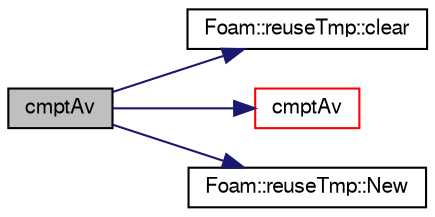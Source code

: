 digraph "cmptAv"
{
  bgcolor="transparent";
  edge [fontname="FreeSans",fontsize="10",labelfontname="FreeSans",labelfontsize="10"];
  node [fontname="FreeSans",fontsize="10",shape=record];
  rankdir="LR";
  Node67103 [label="cmptAv",height=0.2,width=0.4,color="black", fillcolor="grey75", style="filled", fontcolor="black"];
  Node67103 -> Node67104 [color="midnightblue",fontsize="10",style="solid",fontname="FreeSans"];
  Node67104 [label="Foam::reuseTmp::clear",height=0.2,width=0.4,color="black",URL="$a26478.html#a8ca867fc602373164df237bfc74061d3"];
  Node67103 -> Node67105 [color="midnightblue",fontsize="10",style="solid",fontname="FreeSans"];
  Node67105 [label="cmptAv",height=0.2,width=0.4,color="red",URL="$a21124.html#a7af056d5acb329854c78eb3267468c11"];
  Node67103 -> Node67112 [color="midnightblue",fontsize="10",style="solid",fontname="FreeSans"];
  Node67112 [label="Foam::reuseTmp::New",height=0.2,width=0.4,color="black",URL="$a26478.html#a9776d70803cae65094c1c967216fed43"];
}
